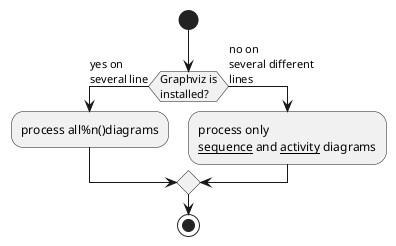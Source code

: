 {
  "sha1": "3meakfra0xhw02eick95j25b1km54xl",
  "insertion": {
    "when": "2024-05-30T20:48:20.302Z",
    "user": "plantuml@gmail.com"
  }
}
@startuml
start
if (Graphviz is
installed?) then (yes on
several line)
  :process all%n()diagrams;
else (no on
several different
lines)
  :process only
  __sequence__ and __activity__ diagrams;
endif
stop
@enduml
